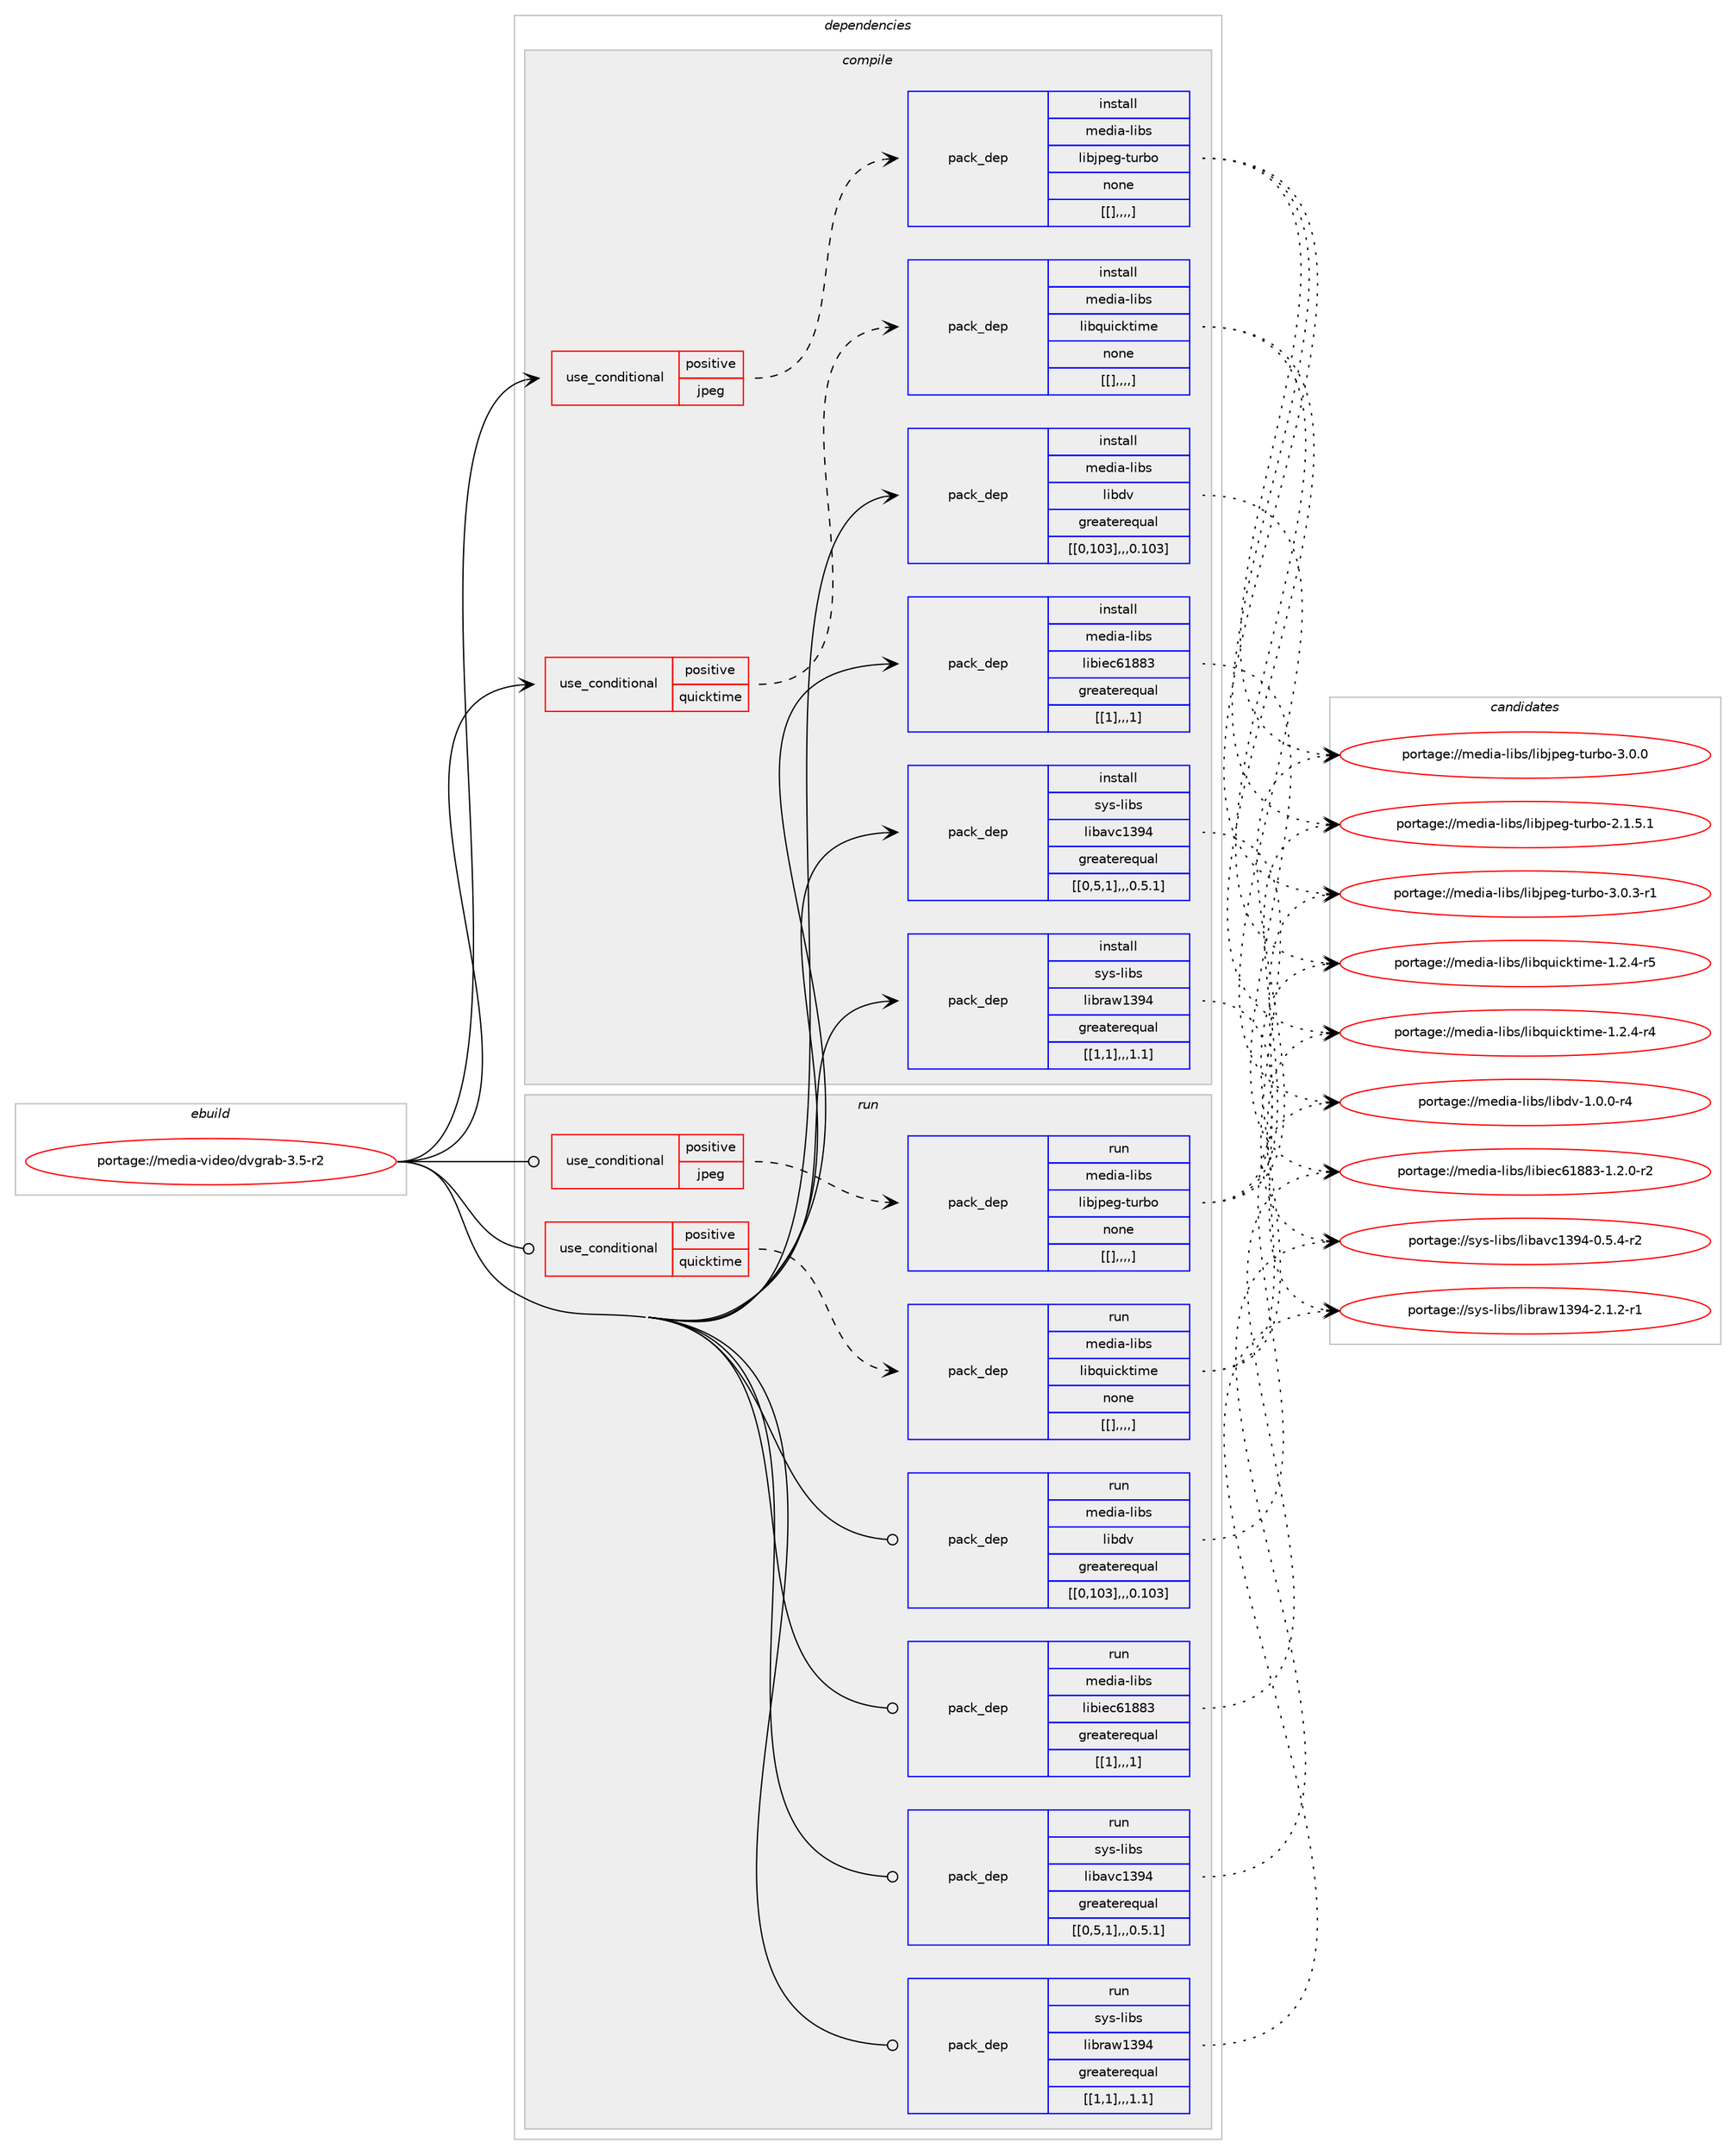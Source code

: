 digraph prolog {

# *************
# Graph options
# *************

newrank=true;
concentrate=true;
compound=true;
graph [rankdir=LR,fontname=Helvetica,fontsize=10,ranksep=1.5];#, ranksep=2.5, nodesep=0.2];
edge  [arrowhead=vee];
node  [fontname=Helvetica,fontsize=10];

# **********
# The ebuild
# **********

subgraph cluster_leftcol {
color=gray;
label=<<i>ebuild</i>>;
id [label="portage://media-video/dvgrab-3.5-r2", color=red, width=4, href="../media-video/dvgrab-3.5-r2.svg"];
}

# ****************
# The dependencies
# ****************

subgraph cluster_midcol {
color=gray;
label=<<i>dependencies</i>>;
subgraph cluster_compile {
fillcolor="#eeeeee";
style=filled;
label=<<i>compile</i>>;
subgraph cond86652 {
dependency342677 [label=<<TABLE BORDER="0" CELLBORDER="1" CELLSPACING="0" CELLPADDING="4"><TR><TD ROWSPAN="3" CELLPADDING="10">use_conditional</TD></TR><TR><TD>positive</TD></TR><TR><TD>jpeg</TD></TR></TABLE>>, shape=none, color=red];
subgraph pack253347 {
dependency342678 [label=<<TABLE BORDER="0" CELLBORDER="1" CELLSPACING="0" CELLPADDING="4" WIDTH="220"><TR><TD ROWSPAN="6" CELLPADDING="30">pack_dep</TD></TR><TR><TD WIDTH="110">install</TD></TR><TR><TD>media-libs</TD></TR><TR><TD>libjpeg-turbo</TD></TR><TR><TD>none</TD></TR><TR><TD>[[],,,,]</TD></TR></TABLE>>, shape=none, color=blue];
}
dependency342677:e -> dependency342678:w [weight=20,style="dashed",arrowhead="vee"];
}
id:e -> dependency342677:w [weight=20,style="solid",arrowhead="vee"];
subgraph cond86653 {
dependency342679 [label=<<TABLE BORDER="0" CELLBORDER="1" CELLSPACING="0" CELLPADDING="4"><TR><TD ROWSPAN="3" CELLPADDING="10">use_conditional</TD></TR><TR><TD>positive</TD></TR><TR><TD>quicktime</TD></TR></TABLE>>, shape=none, color=red];
subgraph pack253348 {
dependency342680 [label=<<TABLE BORDER="0" CELLBORDER="1" CELLSPACING="0" CELLPADDING="4" WIDTH="220"><TR><TD ROWSPAN="6" CELLPADDING="30">pack_dep</TD></TR><TR><TD WIDTH="110">install</TD></TR><TR><TD>media-libs</TD></TR><TR><TD>libquicktime</TD></TR><TR><TD>none</TD></TR><TR><TD>[[],,,,]</TD></TR></TABLE>>, shape=none, color=blue];
}
dependency342679:e -> dependency342680:w [weight=20,style="dashed",arrowhead="vee"];
}
id:e -> dependency342679:w [weight=20,style="solid",arrowhead="vee"];
subgraph pack253349 {
dependency342681 [label=<<TABLE BORDER="0" CELLBORDER="1" CELLSPACING="0" CELLPADDING="4" WIDTH="220"><TR><TD ROWSPAN="6" CELLPADDING="30">pack_dep</TD></TR><TR><TD WIDTH="110">install</TD></TR><TR><TD>media-libs</TD></TR><TR><TD>libdv</TD></TR><TR><TD>greaterequal</TD></TR><TR><TD>[[0,103],,,0.103]</TD></TR></TABLE>>, shape=none, color=blue];
}
id:e -> dependency342681:w [weight=20,style="solid",arrowhead="vee"];
subgraph pack253350 {
dependency342682 [label=<<TABLE BORDER="0" CELLBORDER="1" CELLSPACING="0" CELLPADDING="4" WIDTH="220"><TR><TD ROWSPAN="6" CELLPADDING="30">pack_dep</TD></TR><TR><TD WIDTH="110">install</TD></TR><TR><TD>media-libs</TD></TR><TR><TD>libiec61883</TD></TR><TR><TD>greaterequal</TD></TR><TR><TD>[[1],,,1]</TD></TR></TABLE>>, shape=none, color=blue];
}
id:e -> dependency342682:w [weight=20,style="solid",arrowhead="vee"];
subgraph pack253351 {
dependency342683 [label=<<TABLE BORDER="0" CELLBORDER="1" CELLSPACING="0" CELLPADDING="4" WIDTH="220"><TR><TD ROWSPAN="6" CELLPADDING="30">pack_dep</TD></TR><TR><TD WIDTH="110">install</TD></TR><TR><TD>sys-libs</TD></TR><TR><TD>libavc1394</TD></TR><TR><TD>greaterequal</TD></TR><TR><TD>[[0,5,1],,,0.5.1]</TD></TR></TABLE>>, shape=none, color=blue];
}
id:e -> dependency342683:w [weight=20,style="solid",arrowhead="vee"];
subgraph pack253352 {
dependency342684 [label=<<TABLE BORDER="0" CELLBORDER="1" CELLSPACING="0" CELLPADDING="4" WIDTH="220"><TR><TD ROWSPAN="6" CELLPADDING="30">pack_dep</TD></TR><TR><TD WIDTH="110">install</TD></TR><TR><TD>sys-libs</TD></TR><TR><TD>libraw1394</TD></TR><TR><TD>greaterequal</TD></TR><TR><TD>[[1,1],,,1.1]</TD></TR></TABLE>>, shape=none, color=blue];
}
id:e -> dependency342684:w [weight=20,style="solid",arrowhead="vee"];
}
subgraph cluster_compileandrun {
fillcolor="#eeeeee";
style=filled;
label=<<i>compile and run</i>>;
}
subgraph cluster_run {
fillcolor="#eeeeee";
style=filled;
label=<<i>run</i>>;
subgraph cond86654 {
dependency342685 [label=<<TABLE BORDER="0" CELLBORDER="1" CELLSPACING="0" CELLPADDING="4"><TR><TD ROWSPAN="3" CELLPADDING="10">use_conditional</TD></TR><TR><TD>positive</TD></TR><TR><TD>jpeg</TD></TR></TABLE>>, shape=none, color=red];
subgraph pack253353 {
dependency342686 [label=<<TABLE BORDER="0" CELLBORDER="1" CELLSPACING="0" CELLPADDING="4" WIDTH="220"><TR><TD ROWSPAN="6" CELLPADDING="30">pack_dep</TD></TR><TR><TD WIDTH="110">run</TD></TR><TR><TD>media-libs</TD></TR><TR><TD>libjpeg-turbo</TD></TR><TR><TD>none</TD></TR><TR><TD>[[],,,,]</TD></TR></TABLE>>, shape=none, color=blue];
}
dependency342685:e -> dependency342686:w [weight=20,style="dashed",arrowhead="vee"];
}
id:e -> dependency342685:w [weight=20,style="solid",arrowhead="odot"];
subgraph cond86655 {
dependency342687 [label=<<TABLE BORDER="0" CELLBORDER="1" CELLSPACING="0" CELLPADDING="4"><TR><TD ROWSPAN="3" CELLPADDING="10">use_conditional</TD></TR><TR><TD>positive</TD></TR><TR><TD>quicktime</TD></TR></TABLE>>, shape=none, color=red];
subgraph pack253354 {
dependency342688 [label=<<TABLE BORDER="0" CELLBORDER="1" CELLSPACING="0" CELLPADDING="4" WIDTH="220"><TR><TD ROWSPAN="6" CELLPADDING="30">pack_dep</TD></TR><TR><TD WIDTH="110">run</TD></TR><TR><TD>media-libs</TD></TR><TR><TD>libquicktime</TD></TR><TR><TD>none</TD></TR><TR><TD>[[],,,,]</TD></TR></TABLE>>, shape=none, color=blue];
}
dependency342687:e -> dependency342688:w [weight=20,style="dashed",arrowhead="vee"];
}
id:e -> dependency342687:w [weight=20,style="solid",arrowhead="odot"];
subgraph pack253355 {
dependency342689 [label=<<TABLE BORDER="0" CELLBORDER="1" CELLSPACING="0" CELLPADDING="4" WIDTH="220"><TR><TD ROWSPAN="6" CELLPADDING="30">pack_dep</TD></TR><TR><TD WIDTH="110">run</TD></TR><TR><TD>media-libs</TD></TR><TR><TD>libdv</TD></TR><TR><TD>greaterequal</TD></TR><TR><TD>[[0,103],,,0.103]</TD></TR></TABLE>>, shape=none, color=blue];
}
id:e -> dependency342689:w [weight=20,style="solid",arrowhead="odot"];
subgraph pack253356 {
dependency342690 [label=<<TABLE BORDER="0" CELLBORDER="1" CELLSPACING="0" CELLPADDING="4" WIDTH="220"><TR><TD ROWSPAN="6" CELLPADDING="30">pack_dep</TD></TR><TR><TD WIDTH="110">run</TD></TR><TR><TD>media-libs</TD></TR><TR><TD>libiec61883</TD></TR><TR><TD>greaterequal</TD></TR><TR><TD>[[1],,,1]</TD></TR></TABLE>>, shape=none, color=blue];
}
id:e -> dependency342690:w [weight=20,style="solid",arrowhead="odot"];
subgraph pack253357 {
dependency342691 [label=<<TABLE BORDER="0" CELLBORDER="1" CELLSPACING="0" CELLPADDING="4" WIDTH="220"><TR><TD ROWSPAN="6" CELLPADDING="30">pack_dep</TD></TR><TR><TD WIDTH="110">run</TD></TR><TR><TD>sys-libs</TD></TR><TR><TD>libavc1394</TD></TR><TR><TD>greaterequal</TD></TR><TR><TD>[[0,5,1],,,0.5.1]</TD></TR></TABLE>>, shape=none, color=blue];
}
id:e -> dependency342691:w [weight=20,style="solid",arrowhead="odot"];
subgraph pack253358 {
dependency342692 [label=<<TABLE BORDER="0" CELLBORDER="1" CELLSPACING="0" CELLPADDING="4" WIDTH="220"><TR><TD ROWSPAN="6" CELLPADDING="30">pack_dep</TD></TR><TR><TD WIDTH="110">run</TD></TR><TR><TD>sys-libs</TD></TR><TR><TD>libraw1394</TD></TR><TR><TD>greaterequal</TD></TR><TR><TD>[[1,1],,,1.1]</TD></TR></TABLE>>, shape=none, color=blue];
}
id:e -> dependency342692:w [weight=20,style="solid",arrowhead="odot"];
}
}

# **************
# The candidates
# **************

subgraph cluster_choices {
rank=same;
color=gray;
label=<<i>candidates</i>>;

subgraph choice253347 {
color=black;
nodesep=1;
choice109101100105974510810598115471081059810611210110345116117114981114551464846514511449 [label="portage://media-libs/libjpeg-turbo-3.0.3-r1", color=red, width=4,href="../media-libs/libjpeg-turbo-3.0.3-r1.svg"];
choice10910110010597451081059811547108105981061121011034511611711498111455146484648 [label="portage://media-libs/libjpeg-turbo-3.0.0", color=red, width=4,href="../media-libs/libjpeg-turbo-3.0.0.svg"];
choice109101100105974510810598115471081059810611210110345116117114981114550464946534649 [label="portage://media-libs/libjpeg-turbo-2.1.5.1", color=red, width=4,href="../media-libs/libjpeg-turbo-2.1.5.1.svg"];
dependency342678:e -> choice109101100105974510810598115471081059810611210110345116117114981114551464846514511449:w [style=dotted,weight="100"];
dependency342678:e -> choice10910110010597451081059811547108105981061121011034511611711498111455146484648:w [style=dotted,weight="100"];
dependency342678:e -> choice109101100105974510810598115471081059810611210110345116117114981114550464946534649:w [style=dotted,weight="100"];
}
subgraph choice253348 {
color=black;
nodesep=1;
choice1091011001059745108105981154710810598113117105991071161051091014549465046524511453 [label="portage://media-libs/libquicktime-1.2.4-r5", color=red, width=4,href="../media-libs/libquicktime-1.2.4-r5.svg"];
choice1091011001059745108105981154710810598113117105991071161051091014549465046524511452 [label="portage://media-libs/libquicktime-1.2.4-r4", color=red, width=4,href="../media-libs/libquicktime-1.2.4-r4.svg"];
dependency342680:e -> choice1091011001059745108105981154710810598113117105991071161051091014549465046524511453:w [style=dotted,weight="100"];
dependency342680:e -> choice1091011001059745108105981154710810598113117105991071161051091014549465046524511452:w [style=dotted,weight="100"];
}
subgraph choice253349 {
color=black;
nodesep=1;
choice10910110010597451081059811547108105981001184549464846484511452 [label="portage://media-libs/libdv-1.0.0-r4", color=red, width=4,href="../media-libs/libdv-1.0.0-r4.svg"];
dependency342681:e -> choice10910110010597451081059811547108105981001184549464846484511452:w [style=dotted,weight="100"];
}
subgraph choice253350 {
color=black;
nodesep=1;
choice10910110010597451081059811547108105981051019954495656514549465046484511450 [label="portage://media-libs/libiec61883-1.2.0-r2", color=red, width=4,href="../media-libs/libiec61883-1.2.0-r2.svg"];
dependency342682:e -> choice10910110010597451081059811547108105981051019954495656514549465046484511450:w [style=dotted,weight="100"];
}
subgraph choice253351 {
color=black;
nodesep=1;
choice115121115451081059811547108105989711899495157524548465346524511450 [label="portage://sys-libs/libavc1394-0.5.4-r2", color=red, width=4,href="../sys-libs/libavc1394-0.5.4-r2.svg"];
dependency342683:e -> choice115121115451081059811547108105989711899495157524548465346524511450:w [style=dotted,weight="100"];
}
subgraph choice253352 {
color=black;
nodesep=1;
choice1151211154510810598115471081059811497119495157524550464946504511449 [label="portage://sys-libs/libraw1394-2.1.2-r1", color=red, width=4,href="../sys-libs/libraw1394-2.1.2-r1.svg"];
dependency342684:e -> choice1151211154510810598115471081059811497119495157524550464946504511449:w [style=dotted,weight="100"];
}
subgraph choice253353 {
color=black;
nodesep=1;
choice109101100105974510810598115471081059810611210110345116117114981114551464846514511449 [label="portage://media-libs/libjpeg-turbo-3.0.3-r1", color=red, width=4,href="../media-libs/libjpeg-turbo-3.0.3-r1.svg"];
choice10910110010597451081059811547108105981061121011034511611711498111455146484648 [label="portage://media-libs/libjpeg-turbo-3.0.0", color=red, width=4,href="../media-libs/libjpeg-turbo-3.0.0.svg"];
choice109101100105974510810598115471081059810611210110345116117114981114550464946534649 [label="portage://media-libs/libjpeg-turbo-2.1.5.1", color=red, width=4,href="../media-libs/libjpeg-turbo-2.1.5.1.svg"];
dependency342686:e -> choice109101100105974510810598115471081059810611210110345116117114981114551464846514511449:w [style=dotted,weight="100"];
dependency342686:e -> choice10910110010597451081059811547108105981061121011034511611711498111455146484648:w [style=dotted,weight="100"];
dependency342686:e -> choice109101100105974510810598115471081059810611210110345116117114981114550464946534649:w [style=dotted,weight="100"];
}
subgraph choice253354 {
color=black;
nodesep=1;
choice1091011001059745108105981154710810598113117105991071161051091014549465046524511453 [label="portage://media-libs/libquicktime-1.2.4-r5", color=red, width=4,href="../media-libs/libquicktime-1.2.4-r5.svg"];
choice1091011001059745108105981154710810598113117105991071161051091014549465046524511452 [label="portage://media-libs/libquicktime-1.2.4-r4", color=red, width=4,href="../media-libs/libquicktime-1.2.4-r4.svg"];
dependency342688:e -> choice1091011001059745108105981154710810598113117105991071161051091014549465046524511453:w [style=dotted,weight="100"];
dependency342688:e -> choice1091011001059745108105981154710810598113117105991071161051091014549465046524511452:w [style=dotted,weight="100"];
}
subgraph choice253355 {
color=black;
nodesep=1;
choice10910110010597451081059811547108105981001184549464846484511452 [label="portage://media-libs/libdv-1.0.0-r4", color=red, width=4,href="../media-libs/libdv-1.0.0-r4.svg"];
dependency342689:e -> choice10910110010597451081059811547108105981001184549464846484511452:w [style=dotted,weight="100"];
}
subgraph choice253356 {
color=black;
nodesep=1;
choice10910110010597451081059811547108105981051019954495656514549465046484511450 [label="portage://media-libs/libiec61883-1.2.0-r2", color=red, width=4,href="../media-libs/libiec61883-1.2.0-r2.svg"];
dependency342690:e -> choice10910110010597451081059811547108105981051019954495656514549465046484511450:w [style=dotted,weight="100"];
}
subgraph choice253357 {
color=black;
nodesep=1;
choice115121115451081059811547108105989711899495157524548465346524511450 [label="portage://sys-libs/libavc1394-0.5.4-r2", color=red, width=4,href="../sys-libs/libavc1394-0.5.4-r2.svg"];
dependency342691:e -> choice115121115451081059811547108105989711899495157524548465346524511450:w [style=dotted,weight="100"];
}
subgraph choice253358 {
color=black;
nodesep=1;
choice1151211154510810598115471081059811497119495157524550464946504511449 [label="portage://sys-libs/libraw1394-2.1.2-r1", color=red, width=4,href="../sys-libs/libraw1394-2.1.2-r1.svg"];
dependency342692:e -> choice1151211154510810598115471081059811497119495157524550464946504511449:w [style=dotted,weight="100"];
}
}

}
